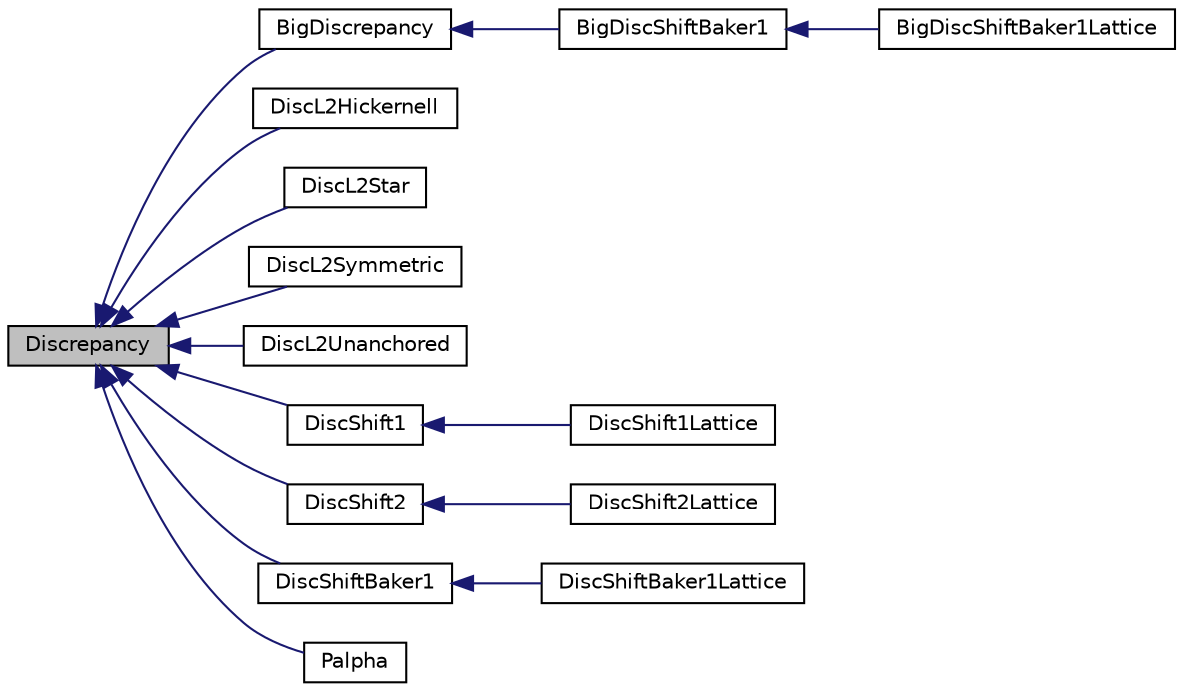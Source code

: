 digraph "Discrepancy"
{
 // INTERACTIVE_SVG=YES
  bgcolor="transparent";
  edge [fontname="Helvetica",fontsize="10",labelfontname="Helvetica",labelfontsize="10"];
  node [fontname="Helvetica",fontsize="10",shape=record];
  rankdir="LR";
  Node0 [label="Discrepancy",height=0.2,width=0.4,color="black", fillcolor="grey75", style="filled", fontcolor="black"];
  Node0 -> Node1 [dir="back",color="midnightblue",fontsize="10",style="solid",fontname="Helvetica"];
  Node1 [label="BigDiscrepancy",height=0.2,width=0.4,color="black",URL="$db/d44/classumontreal_1_1ssj_1_1discrepancy_1_1BigDiscrepancy.html",tooltip="This abstract class is the base class of all discrepancy classes programmed with floating-point numbe..."];
  Node1 -> Node2 [dir="back",color="midnightblue",fontsize="10",style="solid",fontname="Helvetica"];
  Node2 [label="BigDiscShiftBaker1",height=0.2,width=0.4,color="black",URL="$dd/dac/classumontreal_1_1ssj_1_1discrepancy_1_1BigDiscShiftBaker1.html",tooltip="This class computes the same discrepancy as in umontreal.ssj.discrepancy.DiscShiftBaker1 [see eq..."];
  Node2 -> Node3 [dir="back",color="midnightblue",fontsize="10",style="solid",fontname="Helvetica"];
  Node3 [label="BigDiscShiftBaker1Lattice",height=0.2,width=0.4,color="black",URL="$d1/d9e/classumontreal_1_1ssj_1_1discrepancy_1_1BigDiscShiftBaker1Lattice.html",tooltip="This class computes the same discrepancy as in umontreal.ssj.discrepancy.DiscShiftBaker1Lattice [see ..."];
  Node0 -> Node4 [dir="back",color="midnightblue",fontsize="10",style="solid",fontname="Helvetica"];
  Node4 [label="DiscL2Hickernell",height=0.2,width=0.4,color="black",URL="$d7/d0d/classumontreal_1_1ssj_1_1discrepancy_1_1DiscL2Hickernell.html",tooltip="This class computes the Hickernell -star discrepancy in   (eq. "];
  Node0 -> Node5 [dir="back",color="midnightblue",fontsize="10",style="solid",fontname="Helvetica"];
  Node5 [label="DiscL2Star",height=0.2,width=0.4,color="black",URL="$d6/d4d/classumontreal_1_1ssj_1_1discrepancy_1_1DiscL2Star.html",tooltip="This class computes the traditional -star discrepancy  for a set of  points  , ,  . "];
  Node0 -> Node6 [dir="back",color="midnightblue",fontsize="10",style="solid",fontname="Helvetica"];
  Node6 [label="DiscL2Symmetric",height=0.2,width=0.4,color="black",URL="$d0/dee/classumontreal_1_1ssj_1_1discrepancy_1_1DiscL2Symmetric.html",tooltip="COMPLÉTER LA DOC ICI. "];
  Node0 -> Node7 [dir="back",color="midnightblue",fontsize="10",style="solid",fontname="Helvetica"];
  Node7 [label="DiscL2Unanchored",height=0.2,width=0.4,color="black",URL="$d2/d85/classumontreal_1_1ssj_1_1discrepancy_1_1DiscL2Unanchored.html",tooltip="A discrepancy is said to be reflection-invariant if it has the same value when the points are reflect..."];
  Node0 -> Node8 [dir="back",color="midnightblue",fontsize="10",style="solid",fontname="Helvetica"];
  Node8 [label="DiscShift1",height=0.2,width=0.4,color="black",URL="$d1/db3/classumontreal_1_1ssj_1_1discrepancy_1_1DiscShift1.html",tooltip="This class computes the discrepancy for randomly shifted points of a set    (eq. ..."];
  Node8 -> Node9 [dir="back",color="midnightblue",fontsize="10",style="solid",fontname="Helvetica"];
  Node9 [label="DiscShift1Lattice",height=0.2,width=0.4,color="black",URL="$d9/d7f/classumontreal_1_1ssj_1_1discrepancy_1_1DiscShift1Lattice.html",tooltip="This class computes the same discrepancy for randomly shifted points of a set  as given in eq..."];
  Node0 -> Node10 [dir="back",color="midnightblue",fontsize="10",style="solid",fontname="Helvetica"];
  Node10 [label="DiscShift2",height=0.2,width=0.4,color="black",URL="$d3/d5e/classumontreal_1_1ssj_1_1discrepancy_1_1DiscShift2.html",tooltip="This class computes the discrepancy in   (eq. "];
  Node10 -> Node11 [dir="back",color="midnightblue",fontsize="10",style="solid",fontname="Helvetica"];
  Node11 [label="DiscShift2Lattice",height=0.2,width=0.4,color="black",URL="$d2/d1a/classumontreal_1_1ssj_1_1discrepancy_1_1DiscShift2Lattice.html",tooltip="This class computes the same discrepancy for randomly shifted points of a set  as given in eq..."];
  Node0 -> Node12 [dir="back",color="midnightblue",fontsize="10",style="solid",fontname="Helvetica"];
  Node12 [label="DiscShiftBaker1",height=0.2,width=0.4,color="black",URL="$d5/dda/classumontreal_1_1ssj_1_1discrepancy_1_1DiscShiftBaker1.html",tooltip="This class computes the discrepancy for randomly shifted, then baker folded points of a set ..."];
  Node12 -> Node13 [dir="back",color="midnightblue",fontsize="10",style="solid",fontname="Helvetica"];
  Node13 [label="DiscShiftBaker1Lattice",height=0.2,width=0.4,color="black",URL="$df/d6a/classumontreal_1_1ssj_1_1discrepancy_1_1DiscShiftBaker1Lattice.html",tooltip="This class computes the same discrepancy in   (eq. "];
  Node0 -> Node14 [dir="back",color="midnightblue",fontsize="10",style="solid",fontname="Helvetica"];
  Node14 [label="Palpha",height=0.2,width=0.4,color="black",URL="$d1/d8b/classumontreal_1_1ssj_1_1discrepancy_1_1Palpha.html",tooltip="Extends the class Discrepancy and implements the methods required to compute the  figure of merit for..."];
}
